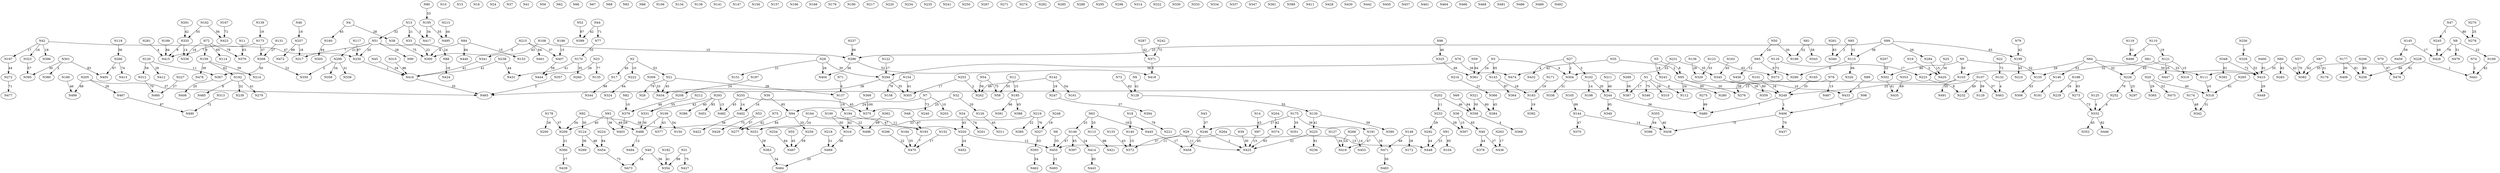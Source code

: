 digraph Grafo {
    0[label="N0"];
    1[label="N1"];
    2[label="N2"];
    3[label="N3"];
    4[label="N4"];
    5[label="N5"];
    6[label="N6"];
    7[label="N7"];
    8[label="N8"];
    9[label="N9"];
    10[label="N10"];
    11[label="N11"];
    12[label="N12"];
    13[label="N13"];
    14[label="N14"];
    15[label="N15"];
    16[label="N16"];
    17[label="N17"];
    18[label="N18"];
    19[label="N19"];
    20[label="N20"];
    21[label="N21"];
    22[label="N22"];
    23[label="N23"];
    24[label="N24"];
    25[label="N25"];
    26[label="N26"];
    27[label="N27"];
    28[label="N28"];
    29[label="N29"];
    30[label="N30"];
    31[label="N31"];
    32[label="N32"];
    33[label="N33"];
    34[label="N34"];
    35[label="N35"];
    36[label="N36"];
    37[label="N37"];
    38[label="N38"];
    39[label="N39"];
    40[label="N40"];
    41[label="N41"];
    42[label="N42"];
    43[label="N43"];
    44[label="N44"];
    45[label="N45"];
    46[label="N46"];
    47[label="N47"];
    48[label="N48"];
    49[label="N49"];
    50[label="N50"];
    51[label="N51"];
    52[label="N52"];
    53[label="N53"];
    54[label="N54"];
    55[label="N55"];
    56[label="N56"];
    57[label="N57"];
    58[label="N58"];
    59[label="N59"];
    60[label="N60"];
    61[label="N61"];
    62[label="N62"];
    63[label="N63"];
    64[label="N64"];
    65[label="N65"];
    66[label="N66"];
    67[label="N67"];
    68[label="N68"];
    69[label="N69"];
    70[label="N70"];
    71[label="N71"];
    72[label="N72"];
    73[label="N73"];
    74[label="N74"];
    75[label="N75"];
    76[label="N76"];
    77[label="N77"];
    78[label="N78"];
    79[label="N79"];
    80[label="N80"];
    81[label="N81"];
    82[label="N82"];
    83[label="N83"];
    84[label="N84"];
    85[label="N85"];
    86[label="N86"];
    87[label="N87"];
    88[label="N88"];
    89[label="N89"];
    90[label="N90"];
    91[label="N91"];
    92[label="N92"];
    93[label="N93"];
    94[label="N94"];
    95[label="N95"];
    96[label="N96"];
    97[label="N97"];
    98[label="N98"];
    99[label="N99"];
    100[label="N100"];
    101[label="N101"];
    102[label="N102"];
    103[label="N103"];
    104[label="N104"];
    105[label="N105"];
    106[label="N106"];
    107[label="N107"];
    108[label="N108"];
    109[label="N109"];
    110[label="N110"];
    111[label="N111"];
    112[label="N112"];
    113[label="N113"];
    114[label="N114"];
    115[label="N115"];
    116[label="N116"];
    117[label="N117"];
    118[label="N118"];
    119[label="N119"];
    120[label="N120"];
    121[label="N121"];
    122[label="N122"];
    123[label="N123"];
    124[label="N124"];
    125[label="N125"];
    126[label="N126"];
    127[label="N127"];
    128[label="N128"];
    129[label="N129"];
    130[label="N130"];
    131[label="N131"];
    132[label="N132"];
    133[label="N133"];
    134[label="N134"];
    135[label="N135"];
    136[label="N136"];
    137[label="N137"];
    138[label="N138"];
    139[label="N139"];
    140[label="N140"];
    141[label="N141"];
    142[label="N142"];
    143[label="N143"];
    144[label="N144"];
    145[label="N145"];
    146[label="N146"];
    147[label="N147"];
    148[label="N148"];
    149[label="N149"];
    150[label="N150"];
    151[label="N151"];
    152[label="N152"];
    153[label="N153"];
    154[label="N154"];
    155[label="N155"];
    156[label="N156"];
    157[label="N157"];
    158[label="N158"];
    159[label="N159"];
    160[label="N160"];
    161[label="N161"];
    162[label="N162"];
    163[label="N163"];
    164[label="N164"];
    165[label="N165"];
    166[label="N166"];
    167[label="N167"];
    168[label="N168"];
    169[label="N169"];
    170[label="N170"];
    171[label="N171"];
    172[label="N172"];
    173[label="N173"];
    174[label="N174"];
    175[label="N175"];
    176[label="N176"];
    177[label="N177"];
    178[label="N178"];
    179[label="N179"];
    180[label="N180"];
    181[label="N181"];
    182[label="N182"];
    183[label="N183"];
    184[label="N184"];
    185[label="N185"];
    186[label="N186"];
    187[label="N187"];
    188[label="N188"];
    189[label="N189"];
    190[label="N190"];
    191[label="N191"];
    192[label="N192"];
    193[label="N193"];
    194[label="N194"];
    195[label="N195"];
    196[label="N196"];
    197[label="N197"];
    198[label="N198"];
    199[label="N199"];
    200[label="N200"];
    201[label="N201"];
    202[label="N202"];
    203[label="N203"];
    204[label="N204"];
    205[label="N205"];
    206[label="N206"];
    207[label="N207"];
    208[label="N208"];
    209[label="N209"];
    210[label="N210"];
    211[label="N211"];
    212[label="N212"];
    213[label="N213"];
    214[label="N214"];
    215[label="N215"];
    216[label="N216"];
    217[label="N217"];
    218[label="N218"];
    219[label="N219"];
    220[label="N220"];
    221[label="N221"];
    222[label="N222"];
    223[label="N223"];
    224[label="N224"];
    225[label="N225"];
    226[label="N226"];
    227[label="N227"];
    228[label="N228"];
    229[label="N229"];
    230[label="N230"];
    231[label="N231"];
    232[label="N232"];
    233[label="N233"];
    234[label="N234"];
    235[label="N235"];
    236[label="N236"];
    237[label="N237"];
    238[label="N238"];
    239[label="N239"];
    240[label="N240"];
    241[label="N241"];
    242[label="N242"];
    243[label="N243"];
    244[label="N244"];
    245[label="N245"];
    246[label="N246"];
    247[label="N247"];
    248[label="N248"];
    249[label="N249"];
    250[label="N250"];
    251[label="N251"];
    252[label="N252"];
    253[label="N253"];
    254[label="N254"];
    255[label="N255"];
    256[label="N256"];
    257[label="N257"];
    258[label="N258"];
    259[label="N259"];
    260[label="N260"];
    261[label="N261"];
    262[label="N262"];
    263[label="N263"];
    264[label="N264"];
    265[label="N265"];
    266[label="N266"];
    267[label="N267"];
    268[label="N268"];
    269[label="N269"];
    270[label="N270"];
    271[label="N271"];
    272[label="N272"];
    273[label="N273"];
    274[label="N274"];
    275[label="N275"];
    276[label="N276"];
    277[label="N277"];
    278[label="N278"];
    279[label="N279"];
    280[label="N280"];
    281[label="N281"];
    282[label="N282"];
    283[label="N283"];
    284[label="N284"];
    285[label="N285"];
    286[label="N286"];
    287[label="N287"];
    288[label="N288"];
    289[label="N289"];
    290[label="N290"];
    291[label="N291"];
    292[label="N292"];
    293[label="N293"];
    294[label="N294"];
    295[label="N295"];
    296[label="N296"];
    297[label="N297"];
    298[label="N298"];
    299[label="N299"];
    300[label="N300"];
    301[label="N301"];
    302[label="N302"];
    303[label="N303"];
    304[label="N304"];
    305[label="N305"];
    306[label="N306"];
    307[label="N307"];
    308[label="N308"];
    309[label="N309"];
    310[label="N310"];
    311[label="N311"];
    312[label="N312"];
    313[label="N313"];
    314[label="N314"];
    315[label="N315"];
    316[label="N316"];
    317[label="N317"];
    318[label="N318"];
    319[label="N319"];
    320[label="N320"];
    321[label="N321"];
    322[label="N322"];
    323[label="N323"];
    324[label="N324"];
    325[label="N325"];
    326[label="N326"];
    327[label="N327"];
    328[label="N328"];
    329[label="N329"];
    330[label="N330"];
    331[label="N331"];
    332[label="N332"];
    333[label="N333"];
    334[label="N334"];
    335[label="N335"];
    336[label="N336"];
    337[label="N337"];
    338[label="N338"];
    339[label="N339"];
    340[label="N340"];
    341[label="N341"];
    342[label="N342"];
    343[label="N343"];
    344[label="N344"];
    345[label="N345"];
    346[label="N346"];
    347[label="N347"];
    348[label="N348"];
    349[label="N349"];
    350[label="N350"];
    351[label="N351"];
    352[label="N352"];
    353[label="N353"];
    354[label="N354"];
    355[label="N355"];
    356[label="N356"];
    357[label="N357"];
    358[label="N358"];
    359[label="N359"];
    360[label="N360"];
    361[label="N361"];
    362[label="N362"];
    363[label="N363"];
    364[label="N364"];
    365[label="N365"];
    366[label="N366"];
    367[label="N367"];
    368[label="N368"];
    369[label="N369"];
    370[label="N370"];
    371[label="N371"];
    372[label="N372"];
    373[label="N373"];
    374[label="N374"];
    375[label="N375"];
    376[label="N376"];
    377[label="N377"];
    378[label="N378"];
    379[label="N379"];
    380[label="N380"];
    381[label="N381"];
    382[label="N382"];
    383[label="N383"];
    384[label="N384"];
    385[label="N385"];
    386[label="N386"];
    387[label="N387"];
    388[label="N388"];
    389[label="N389"];
    390[label="N390"];
    391[label="N391"];
    392[label="N392"];
    393[label="N393"];
    394[label="N394"];
    395[label="N395"];
    396[label="N396"];
    397[label="N397"];
    398[label="N398"];
    399[label="N399"];
    400[label="N400"];
    401[label="N401"];
    402[label="N402"];
    403[label="N403"];
    404[label="N404"];
    405[label="N405"];
    406[label="N406"];
    407[label="N407"];
    408[label="N408"];
    409[label="N409"];
    410[label="N410"];
    411[label="N411"];
    412[label="N412"];
    413[label="N413"];
    414[label="N414"];
    415[label="N415"];
    416[label="N416"];
    417[label="N417"];
    418[label="N418"];
    419[label="N419"];
    420[label="N420"];
    421[label="N421"];
    422[label="N422"];
    423[label="N423"];
    424[label="N424"];
    425[label="N425"];
    426[label="N426"];
    427[label="N427"];
    428[label="N428"];
    429[label="N429"];
    430[label="N430"];
    431[label="N431"];
    432[label="N432"];
    433[label="N433"];
    434[label="N434"];
    435[label="N435"];
    436[label="N436"];
    437[label="N437"];
    438[label="N438"];
    439[label="N439"];
    440[label="N440"];
    441[label="N441"];
    442[label="N442"];
    443[label="N443"];
    444[label="N444"];
    445[label="N445"];
    446[label="N446"];
    447[label="N447"];
    448[label="N448"];
    449[label="N449"];
    450[label="N450"];
    451[label="N451"];
    452[label="N452"];
    453[label="N453"];
    454[label="N454"];
    455[label="N455"];
    456[label="N456"];
    457[label="N457"];
    458[label="N458"];
    459[label="N459"];
    460[label="N460"];
    461[label="N461"];
    462[label="N462"];
    463[label="N463"];
    464[label="N464"];
    465[label="N465"];
    466[label="N466"];
    467[label="N467"];
    468[label="N468"];
    469[label="N469"];
    470[label="N470"];
    471[label="N471"];
    472[label="N472"];
    473[label="N473"];
    474[label="N474"];
    475[label="N475"];
    476[label="N476"];
    477[label="N477"];
    478[label="N478"];
    479[label="N479"];
    480[label="N480"];
    481[label="N481"];
    482[label="N482"];
    483[label="N483"];
    484[label="N484"];
    485[label="N485"];
    486[label="N486"];
    487[label="N487"];
    488[label="N488"];
    489[label="N489"];
    490[label="N490"];
    491[label="N491"];
    492[label="N492"];
    493[label="N493"];
    494[label="N494"];
    495[label="N495"];
    496[label="N496"];
    497[label="N497"];
    498[label="N498"];
    499[label="N499"];
    0 -> 103[label="50"];
    103 -> 465[label="15"];
    357 -> 465[label="3"];
    64 -> 103[label="29"];
    64 -> 226[label="32"];
    226 -> 297[label="23"];
    416 -> 465[label="35"];
    230 -> 416[label="1"];
    51 -> 230[label="20"];
    51 -> 317[label="7"];
    257 -> 317[label="18"];
    46 -> 257[label="18"];
    51 -> 299[label="21"];
    299 -> 350[label="2"];
    308 -> 350[label="22"];
    51 -> 88[label="24"];
    88 -> 424[label="19"];
    131 -> 308[label="27"];
    51 -> 90[label="28"];
    299 -> 339[label="31"];
    13 -> 51[label="32"];
    13 -> 417[label="3"];
    13 -> 33[label="21"];
    33 -> 300[label="22"];
    84 -> 300[label="4"];
    215 -> 300[label="4"];
    84 -> 153[label="15"];
    45 -> 416[label="34"];
    195 -> 417[label="34"];
    80 -> 195[label="33"];
    299 -> 356[label="34"];
    173 -> 308[label="37"];
    173 -> 415[label="7"];
    281 -> 415[label="4"];
    335 -> 415[label="9"];
    335 -> 336[label="14"];
    72 -> 336[label="16"];
    72 -> 159[label="9"];
    139 -> 173[label="19"];
    205 -> 465[label="37"];
    205 -> 467[label="26"];
    215 -> 407[label="37"];
    186 -> 407[label="15"];
    159 -> 214[label="39"];
    159 -> 478[label="39"];
    238 -> 416[label="41"];
    341 -> 416[label="41"];
    291 -> 335[label="42"];
    108 -> 341[label="43"];
    108 -> 286[label="15"];
    99 -> 286[label="25"];
    99 -> 284[label="26"];
    284 -> 420[label="15"];
    19 -> 420[label="3"];
    286 -> 404[label="36"];
    28 -> 404[label="26"];
    28 -> 151[label="21"];
    28 -> 294[label="30"];
    122 -> 294[label="17"];
    294 -> 303[label="35"];
    253 -> 303[label="17"];
    253 -> 262[label="2"];
    76 -> 294[label="38"];
    76 -> 474[label="38"];
    99 -> 115[label="38"];
    115 -> 290[label="6"];
    65 -> 290[label="9"];
    65 -> 456[label="12"];
    50 -> 65[label="24"];
    50 -> 196[label="30"];
    85 -> 115[label="31"];
    85 -> 340[label="2"];
    294 -> 434[label="38"];
    309 -> 434[label="33"];
    35 -> 474[label="42"];
    35 -> 95[label="2"];
    5 -> 95[label="8"];
    5 -> 243[label="18"];
    95 -> 249[label="29"];
    249 -> 406[label="1"];
    249 -> 480[label="7"];
    101 -> 249[label="16"];
    107 -> 249[label="25"];
    95 -> 276[label="30"];
    95 -> 112[label="34"];
    1 -> 112[label="6"];
    1 -> 387[label="17"];
    1 -> 310[label="29"];
    165 -> 249[label="35"];
    244 -> 480[label="36"];
    102 -> 244[label="20"];
    27 -> 102[label="3"];
    27 -> 304[label="2"];
    3 -> 304[label="4"];
    27 -> 432[label="4"];
    102 -> 198[label="14"];
    3 -> 361[label="24"];
    304 -> 338[label="31"];
    231 -> 304[label="33"];
    231 -> 345[label="35"];
    345 -> 433[label="10"];
    89 -> 433[label="2"];
    107 -> 463[label="37"];
    132 -> 463[label="4"];
    78 -> 276[label="39"];
    78 -> 487[label="15"];
    238 -> 431[label="44"];
    170 -> 431[label="41"];
    170 -> 260[label="35"];
    21 -> 434[label="45"];
    21 -> 137[label="28"];
    71 -> 137[label="6"];
    137 -> 194[label="19"];
    194 -> 320[label="11"];
    320 -> 455[label="12"];
    264 -> 455[label="11"];
    264 -> 448[label="13"];
    455 -> 493[label="21"];
    91 -> 448[label="23"];
    320 -> 452[label="24"];
    6 -> 455[label="33"];
    194 -> 316[label="42"];
    316 -> 469[label="36"];
    469 -> 484[label="20"];
    218 -> 469[label="31"];
    363 -> 484[label="34"];
    251 -> 363[label="29"];
    164 -> 251[label="24"];
    164 -> 496[label="22"];
    219 -> 251[label="33"];
    219 -> 385[label="22"];
    92 -> 251[label="38"];
    92 -> 124[label="30"];
    92 -> 209[label="34"];
    209 -> 360[label="21"];
    360 -> 439[label="17"];
    124 -> 269[label="36"];
    178 -> 209[label="37"];
    178 -> 200[label="26"];
    93 -> 209[label="40"];
    93 -> 403[label="38"];
    379 -> 403[label="29"];
    82 -> 379[label="10"];
    292 -> 448[label="44"];
    233 -> 292[label="29"];
    202 -> 233[label="11"];
    233 -> 307[label="29"];
    36 -> 307[label="15"];
    34 -> 320[label="45"];
    121 -> 226[label="45"];
    121 -> 319[label="15"];
    110 -> 121[label="19"];
    110 -> 498[label="1"];
    121 -> 447[label="25"];
    163 -> 345[label="45"];
    202 -> 358[label="46"];
    358 -> 368[label="4"];
    211 -> 244[label="46"];
    42 -> 230[label="47"];
    42 -> 323[label="16"];
    42 -> 197[label="17"];
    42 -> 396[label="18"];
    197 -> 272[label="44"];
    149 -> 455[label="47"];
    63 -> 149[label="23"];
    63 -> 445[label="18"];
    445 -> 458[label="17"];
    149 -> 414[label="24"];
    63 -> 113[label="25"];
    246 -> 458[label="45"];
    246 -> 425[label="1"];
    29 -> 425[label="11"];
    97 -> 425[label="13"];
    225 -> 425[label="21"];
    175 -> 246[label="27"];
    39 -> 425[label="30"];
    175 -> 351[label="35"];
    175 -> 191[label="36"];
    191 -> 471[label="35"];
    29 -> 372[label="37"];
    140 -> 372[label="15"];
    18 -> 140[label="2"];
    43 -> 246[label="37"];
    130 -> 225[label="41"];
    14 -> 97[label="43"];
    133 -> 372[label="43"];
    191 -> 419[label="47"];
    268 -> 419[label="24"];
    268 -> 453[label="14"];
    127 -> 419[label="34"];
    124 -> 454[label="48"];
    208 -> 379[label="48"];
    187 -> 208[label="24"];
    93 -> 488[label="49"];
    109 -> 488[label="1"];
    488 -> 494[label="12"];
    331 -> 488[label="30"];
    293 -> 331[label="42"];
    293 -> 482[label="13"];
    293 -> 386[label="40"];
    109 -> 377[label="43"];
    255 -> 482[label="45"];
    255 -> 402[label="14"];
    30 -> 402[label="16"];
    255 -> 375[label="45"];
    32 -> 375[label="25"];
    32 -> 126[label="20"];
    126 -> 311[label="45"];
    107 -> 232[label="49"];
    223 -> 232[label="8"];
    116 -> 223[label="17"];
    25 -> 223[label="30"];
    142 -> 262[label="49"];
    142 -> 247[label="18"];
    247 -> 394[label="37"];
    325 -> 361[label="49"];
    96 -> 325[label="46"];
    64 -> 410[label="50"];
    410 -> 449[label="29"];
    100 -> 316[label="50"];
    100 -> 193[label="47"];
    193 -> 470[label="7"];
    152 -> 470[label="17"];
    296 -> 470[label="22"];
    308 -> 367[label="50"];
    120 -> 367[label="11"];
    367 -> 408[label="20"];
    120 -> 412[label="29"];
    321 -> 358[label="50"];
    471 -> 483[label="50"];
    0 -> 155[label="52"];
    61 -> 155[label="32"];
    61 -> 111[label="33"];
    111 -> 318[label="10"];
    318 -> 342[label="31"];
    60 -> 111[label="35"];
    20 -> 318[label="40"];
    20 -> 365[label="29"];
    60 -> 382[label="42"];
    174 -> 342[label="48"];
    20 -> 475[label="52"];
    81 -> 196[label="52"];
    286 -> 418[label="52"];
    371 -> 418[label="5"];
    287 -> 371[label="42"];
    328 -> 410[label="52"];
    256 -> 328[label="6"];
    2 -> 21[label="53"];
    2 -> 222[label="10"];
    2 -> 17[label="40"];
    64 -> 146[label="53"];
    146 -> 181[label="1"];
    155 -> 306[label="53"];
    109 -> 150[label="54"];
    142 -> 161[label="54"];
    77 -> 170[label="55"];
    103 -> 491[label="55"];
    128 -> 130[label="55"];
    9 -> 128[label="41"];
    162 -> 335[label="55"];
    184 -> 470[label="55"];
    195 -> 495[label="55"];
    213 -> 495[label="44"];
    212 -> 331[label="55"];
    228 -> 382[label="55"];
    228 -> 441[label="1"];
    74 -> 441[label="2"];
    54 -> 262[label="56"];
    162 -> 423[label="56"];
    289 -> 387[label="56"];
    402 -> 422[label="56"];
    98 -> 406[label="57"];
    323 -> 395[label="57"];
    301 -> 395[label="30"];
    301 -> 380[label="2"];
    81 -> 343[label="58"];
    107 -> 129[label="59"];
    120 -> 312[label="59"];
    130 -> 390[label="59"];
    407 -> 444[label="59"];
    23 -> 444[label="26"];
    321 -> 384[label="60"];
    366 -> 384[label="45"];
    216 -> 366[label="21"];
    119 -> 498[label="61"];
    154 -> 303[label="61"];
    225 -> 236[label="61"];
    228 -> 476[label="61"];
    265 -> 318[label="61"];
    73 -> 128[label="62"];
    87 -> 382[label="62"];
    87 -> 176[label="31"];
    159 -> 192[label="62"];
    192 -> 485[label="6"];
    192 -> 279[label="41"];
    192 -> 239[label="52"];
    99 -> 199[label="63"];
    79 -> 199[label="42"];
    199 -> 210[label="45"];
    374 -> 425[label="63"];
    204 -> 374[label="42"];
    215 -> 401[label="64"];
    222 -> 324[label="64"];
    36 -> 49[label="65"];
    49 -> 436[label="27"];
    263 -> 436[label="17"];
    49 -> 378[label="44"];
    72 -> 114[label="65"];
    115 -> 326[label="66"];
    228 -> 258[label="66"];
    237 -> 286[label="66"];
    48 -> 193[label="67"];
    205 -> 499[label="68"];
    180 -> 499[label="46"];
    148 -> 471[label="69"];
    148 -> 172[label="28"];
    362 -> 496[label="69"];
    57 -> 382[label="70"];
    312 -> 460[label="70"];
    227 -> 460[label="27"];
    406 -> 437[label="70"];
    44 -> 77[label="71"];
    44 -> 399[label="42"];
    272 -> 477[label="71"];
    22 -> 132[label="72"];
    116 -> 373[label="72"];
    123 -> 373[label="62"];
    123 -> 329[label="33"];
    136 -> 329[label="29"];
    167 -> 423[label="72"];
    348 -> 410[label="72"];
    348 -> 383[label="61"];
    242 -> 371[label="73"];
    454 -> 473[label="73"];
    40 -> 473[label="54"];
    40 -> 354[label="56"];
    182 -> 354[label="41"];
    34 -> 201[label="74"];
    1 -> 346[label="75"];
    38 -> 300[label="75"];
    4 -> 38[label="28"];
    4 -> 160[label="65"];
    54 -> 58[label="75"];
    12 -> 58[label="55"];
    12 -> 185[label="15"];
    185 -> 388[label="65"];
    406 -> 438[label="75"];
    144 -> 438[label="14"];
    355 -> 438[label="40"];
    144 -> 370[label="47"];
    355 -> 398[label="64"];
    219 -> 327[label="76"];
    248 -> 327[label="18"];
    327 -> 393[label="63"];
    393 -> 462[label="54"];
    23 -> 135[label="77"];
    72 -> 376[label="78"];
    11 -> 376[label="63"];
    18 -> 221[label="79"];
    21 -> 26[label="79"];
    154 -> 158[label="79"];
    226 -> 252[label="79"];
    252 -> 332[label="4"];
    125 -> 332[label="4"];
    332 -> 352[label="45"];
    273 -> 332[label="73"];
    0 -> 302[label="80"];
    302 -> 435[label="41"];
    207 -> 302[label="52"];
    353 -> 435[label="69"];
    345 -> 359[label="80"];
    177 -> 258[label="81"];
    177 -> 409[label="30"];
    60 -> 283[label="82"];
    169 -> 441[label="82"];
    8 -> 169[label="23"];
    8 -> 479[label="51"];
    8 -> 426[label="79"];
    145 -> 426[label="17"];
    245 -> 426[label="48"];
    47 -> 245[label="1"];
    145 -> 459[label="59"];
    47 -> 278[label="80"];
    270 -> 278[label="25"];
    332 -> 446[label="82"];
    149 -> 397[label="83"];
    261 -> 340[label="83"];
    301 -> 405[label="83"];
    266 -> 405[label="67"];
    118 -> 266[label="56"];
    266 -> 413[label="74"];
    59 -> 361[label="84"];
    69 -> 358[label="84"];
    84 -> 440[label="84"];
    160 -> 305[label="84"];
    189 -> 415[label="84"];
    224 -> 454[label="84"];
    30 -> 94[label="85"];
    94 -> 259[label="20"];
    7 -> 94[label="24"];
    7 -> 203[label="10"];
    259 -> 497[label="59"];
    55 -> 497[label="45"];
    254 -> 497[label="64"];
    7 -> 240[label="73"];
    94 -> 277[label="84"];
    53 -> 277[label="37"];
    75 -> 277[label="42"];
    53 -> 429[label="75"];
    91 -> 104[label="85"];
    206 -> 258[label="85"];
    243 -> 280[label="85"];
    293 -> 451[label="85"];
    414 -> 443[label="85"];
    52 -> 399[label="87"];
    117 -> 230[label="87"];
    467 -> 490[label="87"];
    313 -> 490[label="72"];
    31 -> 354[label="89"];
    31 -> 427[label="75"];
    105 -> 144[label="89"];
    400 -> 410[label="91"];
    188 -> 273[label="93"];
    188 -> 229[label="16"];
    3 -> 143[label="95"];
    143 -> 183[label="18"];
    171 -> 183[label="19"];
    183 -> 392[label="19"];
    143 -> 364[label="87"];
    244 -> 349[label="95"];
    185 -> 391[label="96"];
    315 -> 416[label="96"];
    70 -> 476[label="97"];
    113 -> 421[label="98"];
    17 -> 344[label="99"];
    257 -> 472[label="99"];
    275 -> 480[label="99"];
    369 -> 375[label="100"];
}
